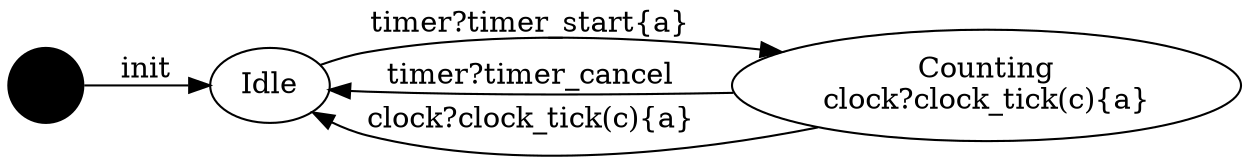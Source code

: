 digraph finite_state_machine {
	rankdir=LR;
	INIT_STATE [shape=circle label = "", style = filled, color = "black"];
		INIT_STATE -> Idle [label="init"];
	Idle [label="Idle", shape = ellipse];
		Idle -> Counting [label="timer?timer_start{a}"];
	Counting [label="Counting\nclock?clock_tick(c){a}", shape = ellipse];
		Counting -> Idle [label="timer?timer_cancel"];
		Counting -> Idle [label="clock?clock_tick(c){a}"];
}
